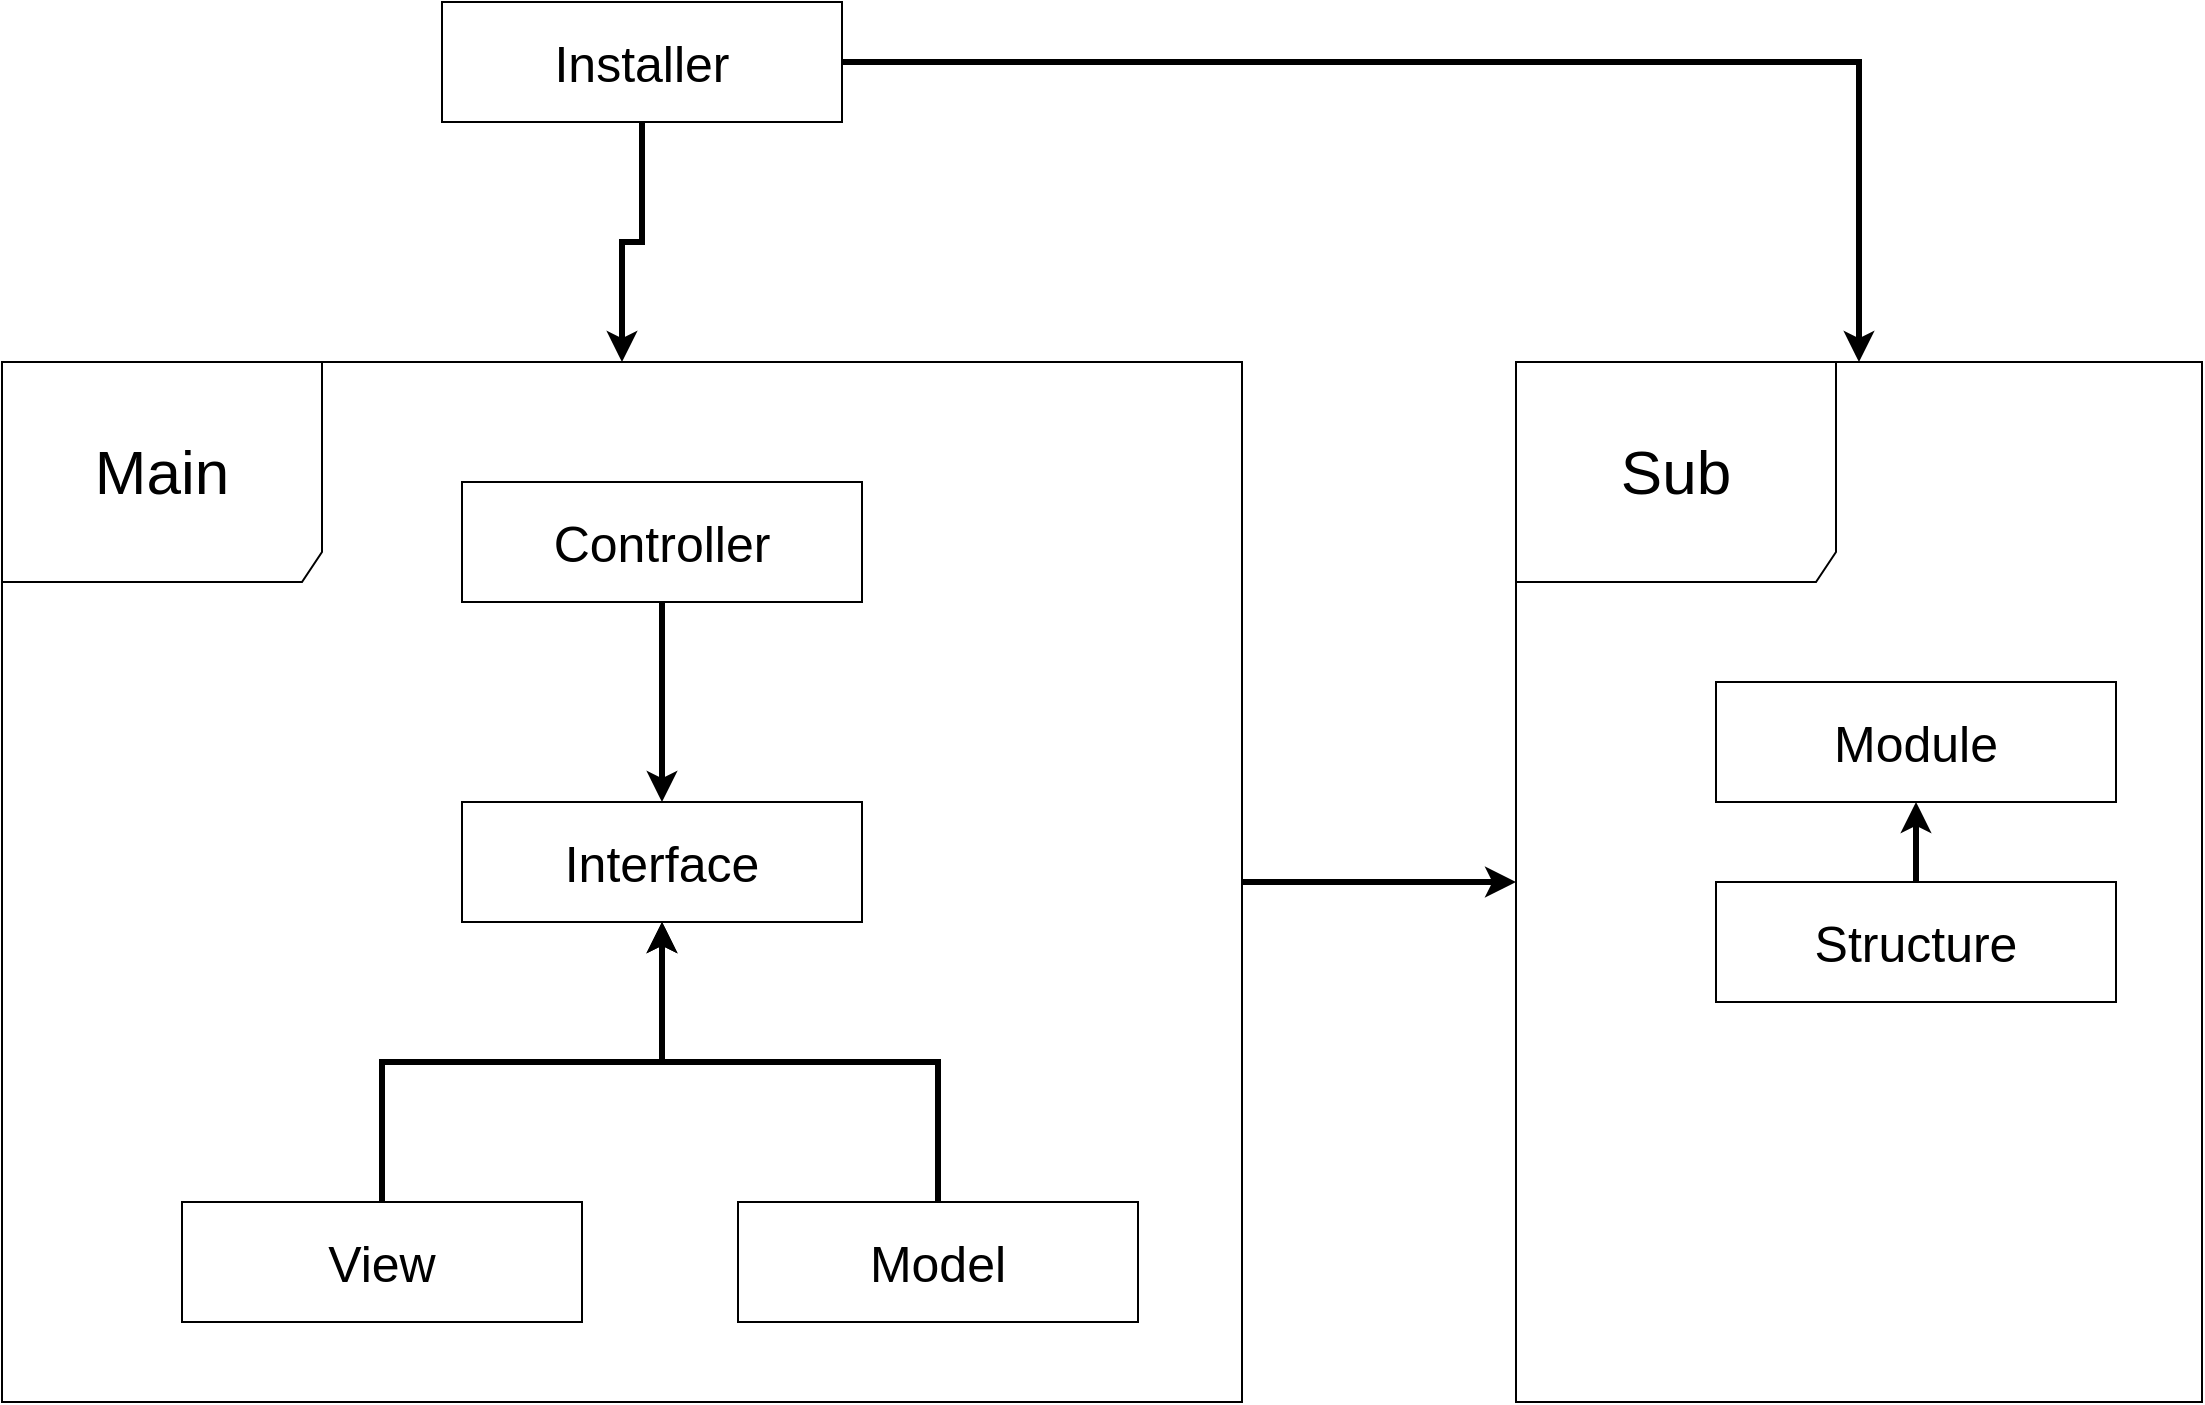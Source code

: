 <mxfile version="20.5.3" type="embed"><diagram id="23iRSUPoRavnBvh4doch" name="Page-1"><mxGraphModel dx="1495" dy="711" grid="1" gridSize="10" guides="1" tooltips="1" connect="1" arrows="1" fold="1" page="1" pageScale="1" pageWidth="827" pageHeight="1169" math="0" shadow="0"><root><mxCell id="0"/><mxCell id="1" parent="0"/><mxCell id="58" style="edgeStyle=orthogonalEdgeStyle;shape=connector;rounded=0;orthogonalLoop=1;jettySize=auto;html=1;exitX=0.5;exitY=0;exitDx=0;exitDy=0;entryX=0.5;entryY=1;entryDx=0;entryDy=0;labelBackgroundColor=default;strokeColor=default;strokeWidth=3;fontFamily=Helvetica;fontSize=11;fontColor=default;endArrow=classic;" parent="1" source="11" target="52" edge="1"><mxGeometry relative="1" as="geometry"/></mxCell><mxCell id="11" value="View" style="rounded=0;whiteSpace=wrap;html=1;fontSize=25;" parent="1" vertex="1"><mxGeometry x="160" y="740" width="200" height="60" as="geometry"/></mxCell><mxCell id="69" style="edgeStyle=orthogonalEdgeStyle;shape=connector;rounded=0;orthogonalLoop=1;jettySize=auto;html=1;exitX=0.5;exitY=0;exitDx=0;exitDy=0;entryX=0.5;entryY=1;entryDx=0;entryDy=0;labelBackgroundColor=default;strokeColor=default;strokeWidth=3;fontFamily=Helvetica;fontSize=11;fontColor=default;endArrow=classic;" edge="1" parent="1" source="43" target="44"><mxGeometry relative="1" as="geometry"/></mxCell><mxCell id="43" value="Structure" style="rounded=0;whiteSpace=wrap;html=1;fontSize=25;" parent="1" vertex="1"><mxGeometry x="927" y="580" width="200" height="60" as="geometry"/></mxCell><mxCell id="44" value="Module" style="rounded=0;whiteSpace=wrap;html=1;fontSize=25;" parent="1" vertex="1"><mxGeometry x="927" y="480" width="200" height="60" as="geometry"/></mxCell><mxCell id="52" value="Interface" style="rounded=0;whiteSpace=wrap;html=1;fontSize=25;" parent="1" vertex="1"><mxGeometry x="300" y="540" width="200" height="60" as="geometry"/></mxCell><mxCell id="53" style="edgeStyle=orthogonalEdgeStyle;rounded=0;orthogonalLoop=1;jettySize=auto;html=1;entryX=0.5;entryY=1;entryDx=0;entryDy=0;strokeWidth=3;" parent="1" source="54" target="52" edge="1"><mxGeometry relative="1" as="geometry"/></mxCell><mxCell id="54" value="Model" style="rounded=0;whiteSpace=wrap;html=1;fontSize=25;" parent="1" vertex="1"><mxGeometry x="438" y="740" width="200" height="60" as="geometry"/></mxCell><mxCell id="67" style="edgeStyle=orthogonalEdgeStyle;shape=connector;rounded=0;orthogonalLoop=1;jettySize=auto;html=1;entryX=0.5;entryY=0;entryDx=0;entryDy=0;labelBackgroundColor=default;strokeColor=default;strokeWidth=3;fontFamily=Helvetica;fontSize=11;fontColor=default;endArrow=classic;" edge="1" parent="1" source="60" target="52"><mxGeometry relative="1" as="geometry"/></mxCell><mxCell id="60" value="Controller" style="rounded=0;whiteSpace=wrap;html=1;fontSize=25;" parent="1" vertex="1"><mxGeometry x="300" y="380" width="200" height="60" as="geometry"/></mxCell><mxCell id="72" style="edgeStyle=orthogonalEdgeStyle;shape=connector;rounded=0;orthogonalLoop=1;jettySize=auto;html=1;labelBackgroundColor=default;strokeColor=default;strokeWidth=3;fontFamily=Helvetica;fontSize=31;fontColor=default;endArrow=classic;" edge="1" parent="1" source="68" target="70"><mxGeometry relative="1" as="geometry"/></mxCell><mxCell id="73" style="edgeStyle=orthogonalEdgeStyle;shape=connector;rounded=0;orthogonalLoop=1;jettySize=auto;html=1;labelBackgroundColor=default;strokeColor=default;strokeWidth=3;fontFamily=Helvetica;fontSize=31;fontColor=default;endArrow=classic;" edge="1" parent="1" source="68" target="71"><mxGeometry relative="1" as="geometry"/></mxCell><mxCell id="68" value="Installer" style="rounded=0;whiteSpace=wrap;html=1;fontSize=25;" vertex="1" parent="1"><mxGeometry x="290" y="140" width="200" height="60" as="geometry"/></mxCell><mxCell id="74" style="edgeStyle=orthogonalEdgeStyle;shape=connector;rounded=0;orthogonalLoop=1;jettySize=auto;html=1;labelBackgroundColor=default;strokeColor=default;strokeWidth=3;fontFamily=Helvetica;fontSize=31;fontColor=default;endArrow=classic;" edge="1" parent="1" source="70" target="71"><mxGeometry relative="1" as="geometry"/></mxCell><mxCell id="70" value="Main" style="shape=umlFrame;whiteSpace=wrap;html=1;fontFamily=Helvetica;fontSize=31;fontColor=default;width=160;height=110;" vertex="1" parent="1"><mxGeometry x="70" y="320" width="620" height="520" as="geometry"/></mxCell><mxCell id="71" value="Sub" style="shape=umlFrame;whiteSpace=wrap;html=1;fontFamily=Helvetica;fontSize=31;fontColor=default;width=160;height=110;" vertex="1" parent="1"><mxGeometry x="827" y="320" width="343" height="520" as="geometry"/></mxCell></root></mxGraphModel></diagram></mxfile>
